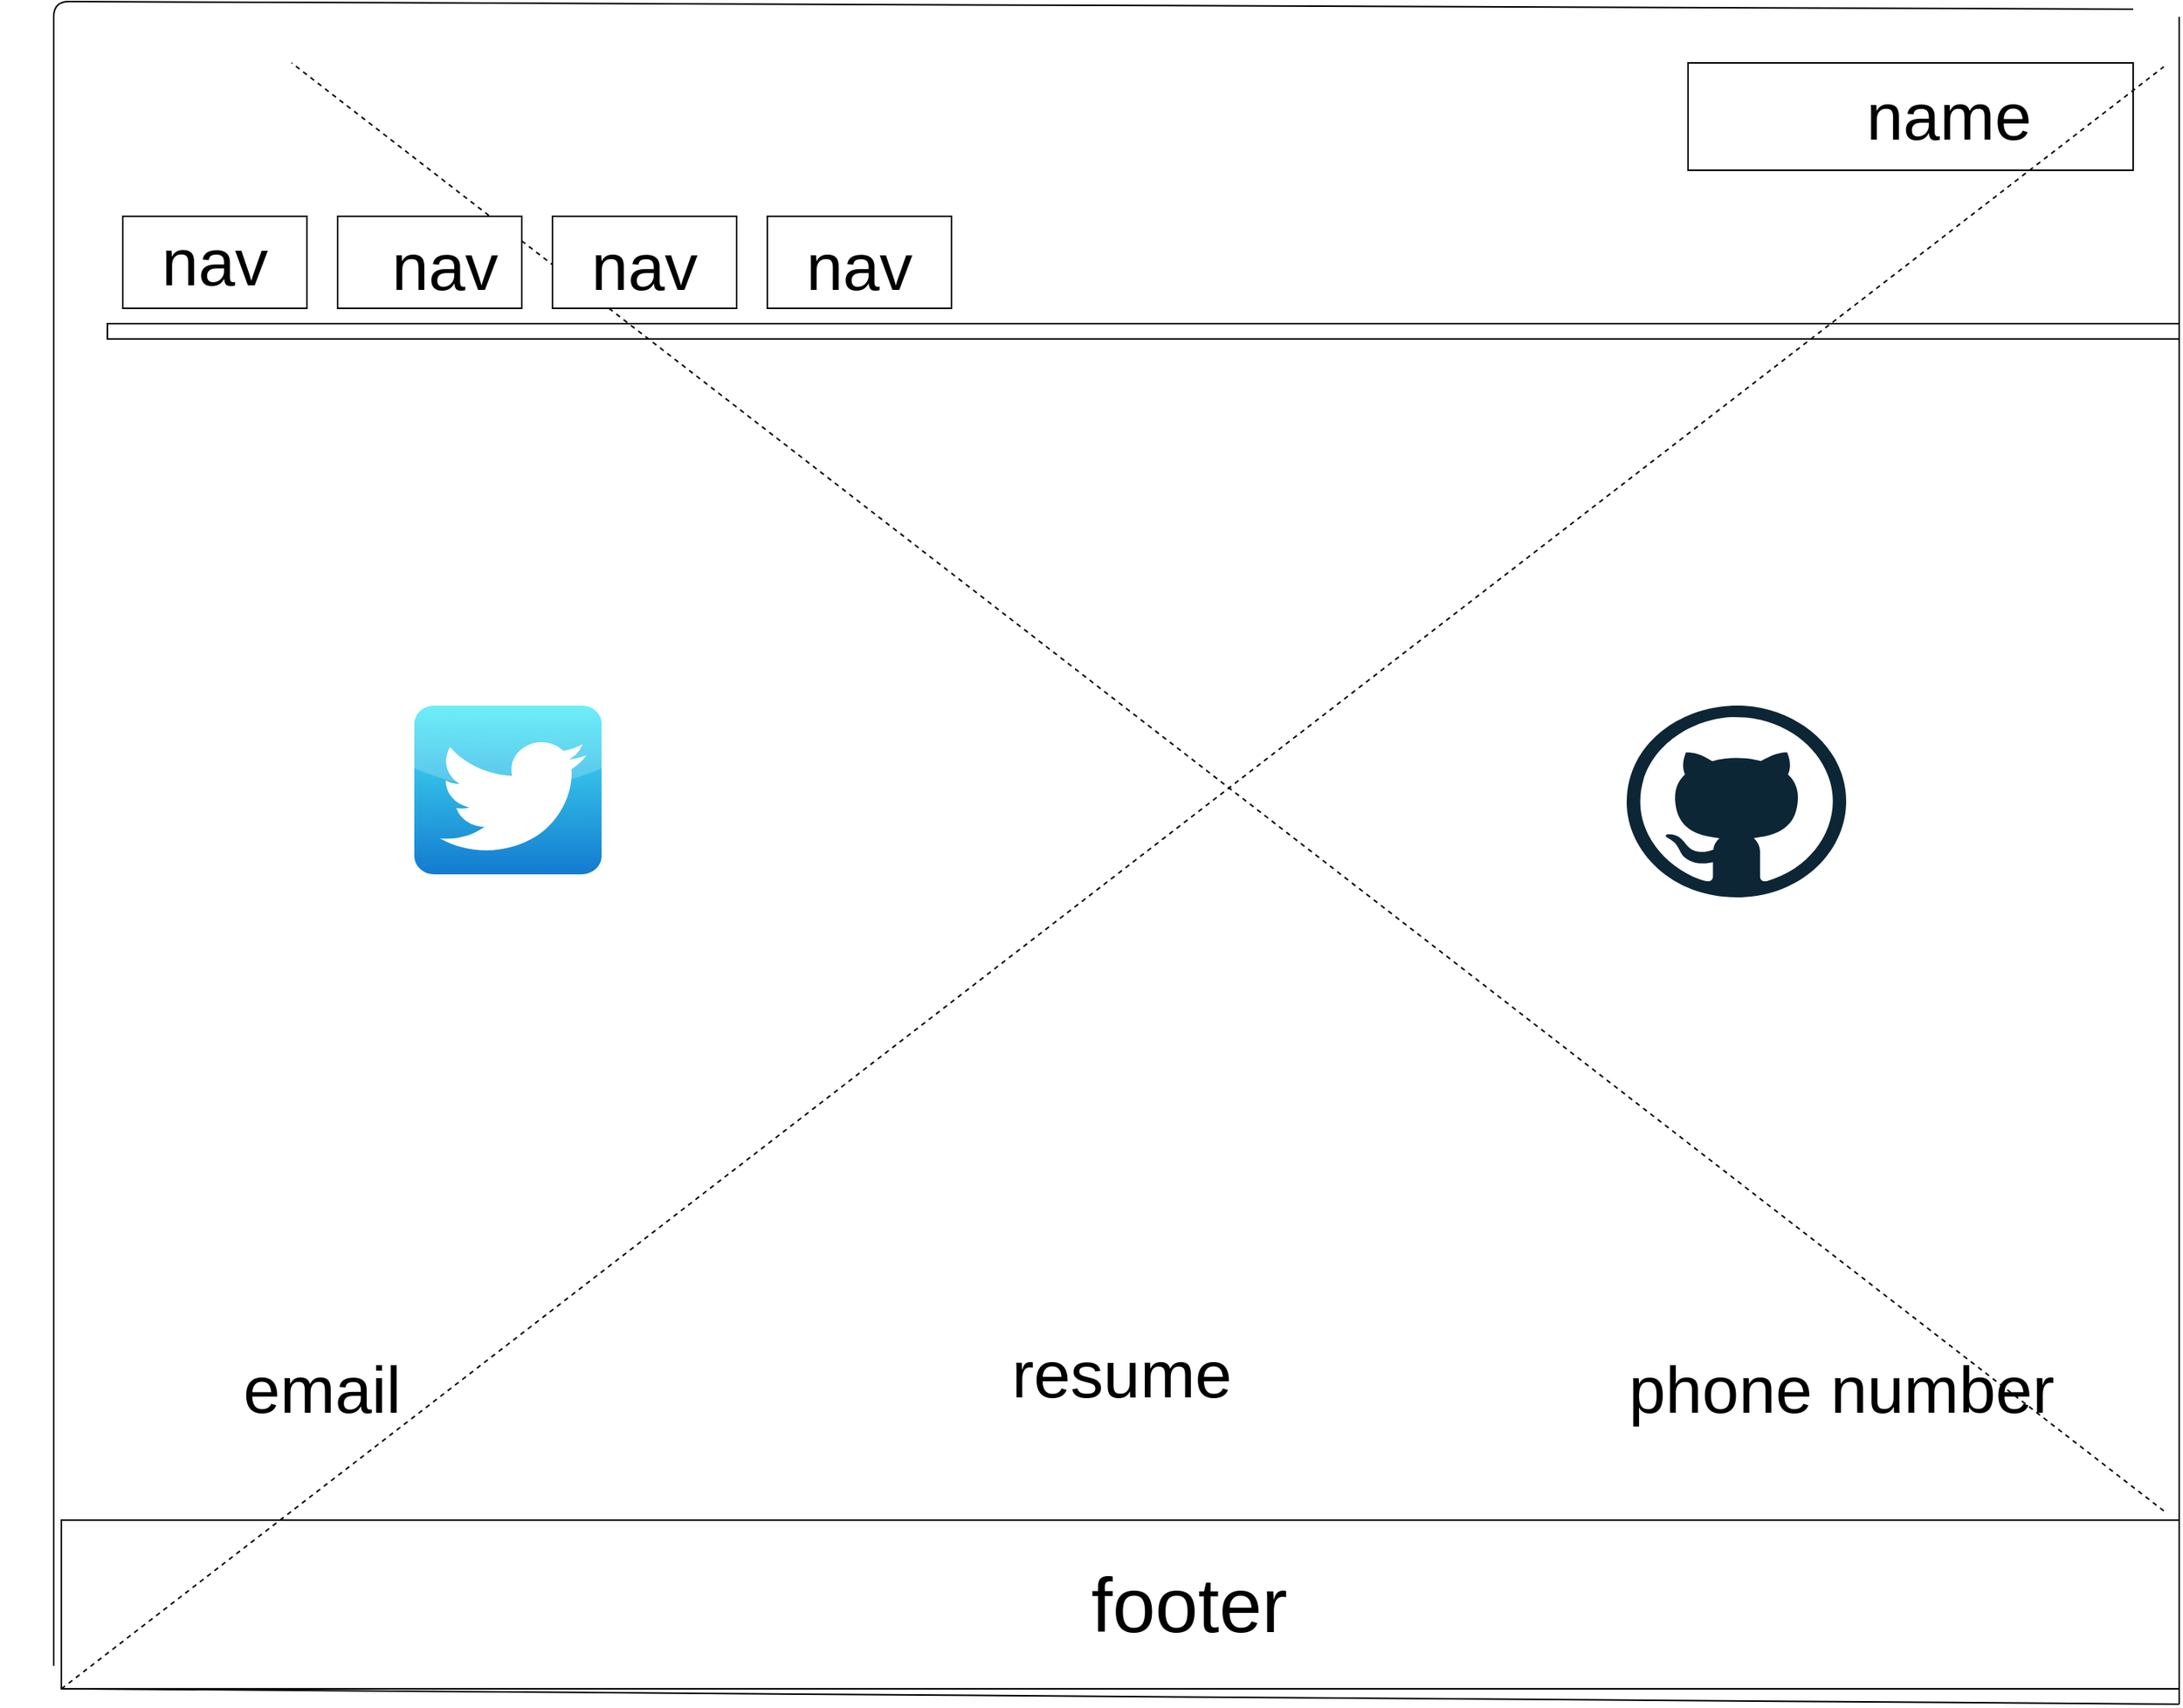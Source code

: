 <mxfile version="13.6.5" type="device"><diagram id="KaYEQry_LbOv4SLQJEKE" name="Page-1"><mxGraphModel dx="3422" dy="2497" grid="1" gridSize="10" guides="1" tooltips="1" connect="1" arrows="1" fold="1" page="1" pageScale="1" pageWidth="827" pageHeight="1169" math="0" shadow="0"><root><mxCell id="0"/><mxCell id="1" parent="0"/><mxCell id="NBiCOY7E4Hh1WoQ2UVL0-1" value="" style="rounded=0;whiteSpace=wrap;html=1;" parent="1" vertex="1"><mxGeometry x="20" y="200" width="1350" height="10" as="geometry"/></mxCell><mxCell id="NBiCOY7E4Hh1WoQ2UVL0-4" value="" style="endArrow=none;dashed=1;html=1;" parent="1" edge="1"><mxGeometry width="50" height="50" relative="1" as="geometry"><mxPoint x="1360" y="974" as="sourcePoint"/><mxPoint x="140" y="30" as="targetPoint"/></mxGeometry></mxCell><mxCell id="NBiCOY7E4Hh1WoQ2UVL0-5" value="" style="rounded=0;whiteSpace=wrap;html=1;" parent="1" vertex="1"><mxGeometry x="30" y="130" width="120" height="60" as="geometry"/></mxCell><mxCell id="NBiCOY7E4Hh1WoQ2UVL0-6" value="" style="rounded=0;whiteSpace=wrap;html=1;" parent="1" vertex="1"><mxGeometry x="170" y="130" width="120" height="60" as="geometry"/></mxCell><mxCell id="NBiCOY7E4Hh1WoQ2UVL0-7" value="" style="rounded=0;whiteSpace=wrap;html=1;" parent="1" vertex="1"><mxGeometry x="310" y="130" width="120" height="60" as="geometry"/></mxCell><mxCell id="NBiCOY7E4Hh1WoQ2UVL0-9" value="" style="rounded=0;whiteSpace=wrap;html=1;" parent="1" vertex="1"><mxGeometry x="1050" y="30" width="290" height="70" as="geometry"/></mxCell><mxCell id="NBiCOY7E4Hh1WoQ2UVL0-10" value="&lt;span style=&quot;font-size: 43px&quot;&gt;name&lt;/span&gt;" style="text;html=1;strokeColor=none;fillColor=none;align=center;verticalAlign=middle;whiteSpace=wrap;rounded=0;" parent="1" vertex="1"><mxGeometry x="1080" width="280" height="130" as="geometry"/></mxCell><mxCell id="NBiCOY7E4Hh1WoQ2UVL0-12" value="" style="rounded=0;whiteSpace=wrap;html=1;" parent="1" vertex="1"><mxGeometry x="-10" y="980" width="1380" height="110" as="geometry"/></mxCell><mxCell id="NBiCOY7E4Hh1WoQ2UVL0-13" value="&lt;font style=&quot;font-size: 50px&quot;&gt;footer&lt;br&gt;&lt;/font&gt;" style="text;html=1;strokeColor=none;fillColor=none;align=center;verticalAlign=middle;whiteSpace=wrap;rounded=0;" parent="1" vertex="1"><mxGeometry x="350" y="995" width="750" height="80" as="geometry"/></mxCell><mxCell id="NE4iQSnI1jZvKgH_vlwX-1" value="" style="dashed=0;outlineConnect=0;html=1;align=center;labelPosition=center;verticalLabelPosition=bottom;verticalAlign=top;shape=mxgraph.webicons.twitter;fillColor=#49EAF7;gradientColor=#137BD0" parent="1" vertex="1"><mxGeometry x="220" y="449" width="122" height="110" as="geometry"/></mxCell><mxCell id="NE4iQSnI1jZvKgH_vlwX-3" value="" style="dashed=0;outlineConnect=0;html=1;align=center;labelPosition=center;verticalLabelPosition=bottom;verticalAlign=top;shape=mxgraph.weblogos.github" parent="1" vertex="1"><mxGeometry x="1010" y="449" width="143" height="125" as="geometry"/></mxCell><mxCell id="NE4iQSnI1jZvKgH_vlwX-6" value="" style="endArrow=none;html=1;entryX=1;entryY=0;entryDx=0;entryDy=0;" parent="1" edge="1"><mxGeometry width="50" height="50" relative="1" as="geometry"><mxPoint x="-15" y="1075" as="sourcePoint"/><mxPoint x="1340" y="-5" as="targetPoint"/><Array as="points"><mxPoint x="-15" y="-10"/></Array></mxGeometry></mxCell><mxCell id="NE4iQSnI1jZvKgH_vlwX-7" value="" style="endArrow=none;html=1;" parent="1" edge="1"><mxGeometry width="50" height="50" relative="1" as="geometry"><mxPoint y="1090" as="sourcePoint"/><mxPoint x="1370" y="1100" as="targetPoint"/></mxGeometry></mxCell><mxCell id="NE4iQSnI1jZvKgH_vlwX-2" value="" style="shape=image;html=1;verticalAlign=top;verticalLabelPosition=bottom;labelBackgroundColor=#ffffff;imageAspect=0;aspect=fixed;image=https://cdn4.iconfinder.com/data/icons/simplicity-vector-icon-set/128/linkin.png" parent="1" vertex="1"><mxGeometry x="626" y="440" width="128" height="128" as="geometry"/></mxCell><mxCell id="NE4iQSnI1jZvKgH_vlwX-8" value="" style="endArrow=none;dashed=1;html=1;exitX=0;exitY=1;exitDx=0;exitDy=0;entryX=1;entryY=0.25;entryDx=0;entryDy=0;" parent="1" source="NBiCOY7E4Hh1WoQ2UVL0-12" target="NBiCOY7E4Hh1WoQ2UVL0-10" edge="1"><mxGeometry width="50" height="50" relative="1" as="geometry"><mxPoint y="1080.0" as="sourcePoint"/><mxPoint x="830" as="targetPoint"/></mxGeometry></mxCell><mxCell id="NE4iQSnI1jZvKgH_vlwX-9" value="" style="endArrow=none;html=1;" parent="1" edge="1"><mxGeometry width="50" height="50" relative="1" as="geometry"><mxPoint x="1370" y="1100" as="sourcePoint"/><mxPoint x="1370" as="targetPoint"/><Array as="points"><mxPoint x="1370" y="650"/></Array></mxGeometry></mxCell><mxCell id="2O5-ZvAv8fevmJDjsXgu-2" value="&lt;span style=&quot;font-size: 43px&quot;&gt;email&lt;br&gt;&lt;/span&gt;" style="text;html=1;strokeColor=none;fillColor=none;align=center;verticalAlign=middle;whiteSpace=wrap;rounded=0;" parent="1" vertex="1"><mxGeometry x="20" y="830" width="280" height="130" as="geometry"/></mxCell><mxCell id="2O5-ZvAv8fevmJDjsXgu-4" value="" style="rounded=0;whiteSpace=wrap;html=1;" parent="1" vertex="1"><mxGeometry x="450" y="130" width="120" height="60" as="geometry"/></mxCell><mxCell id="2O5-ZvAv8fevmJDjsXgu-5" value="&lt;span style=&quot;font-size: 43px&quot;&gt;nav&lt;br&gt;&lt;/span&gt;" style="text;html=1;strokeColor=none;fillColor=none;align=center;verticalAlign=middle;whiteSpace=wrap;rounded=0;" parent="1" vertex="1"><mxGeometry x="-50" y="95" width="280" height="130" as="geometry"/></mxCell><mxCell id="2O5-ZvAv8fevmJDjsXgu-6" value="&lt;span style=&quot;font-size: 43px&quot;&gt;nav&lt;br&gt;&lt;/span&gt;" style="text;html=1;strokeColor=none;fillColor=none;align=center;verticalAlign=middle;whiteSpace=wrap;rounded=0;" parent="1" vertex="1"><mxGeometry x="100" y="97.5" width="280" height="130" as="geometry"/></mxCell><mxCell id="2O5-ZvAv8fevmJDjsXgu-7" value="&lt;span style=&quot;font-size: 43px&quot;&gt;nav&lt;br&gt;&lt;/span&gt;" style="text;html=1;strokeColor=none;fillColor=none;align=center;verticalAlign=middle;whiteSpace=wrap;rounded=0;" parent="1" vertex="1"><mxGeometry x="370" y="97.5" width="280" height="130" as="geometry"/></mxCell><mxCell id="2O5-ZvAv8fevmJDjsXgu-8" value="&lt;span style=&quot;font-size: 43px&quot;&gt;nav&lt;br&gt;&lt;/span&gt;" style="text;html=1;strokeColor=none;fillColor=none;align=center;verticalAlign=middle;whiteSpace=wrap;rounded=0;" parent="1" vertex="1"><mxGeometry x="230" y="97.5" width="280" height="130" as="geometry"/></mxCell><mxCell id="2O5-ZvAv8fevmJDjsXgu-9" value="&lt;span style=&quot;font-size: 43px&quot;&gt;resume&amp;nbsp;&lt;br&gt;&lt;/span&gt;" style="text;html=1;strokeColor=none;fillColor=none;align=center;verticalAlign=middle;whiteSpace=wrap;rounded=0;" parent="1" vertex="1"><mxGeometry x="547" y="820" width="280" height="130" as="geometry"/></mxCell><mxCell id="2O5-ZvAv8fevmJDjsXgu-3" value="&lt;span style=&quot;font-size: 43px&quot;&gt;phone number&lt;br&gt;&lt;/span&gt;" style="text;html=1;strokeColor=none;fillColor=none;align=center;verticalAlign=middle;whiteSpace=wrap;rounded=0;" parent="1" vertex="1"><mxGeometry x="1010" y="830" width="280" height="130" as="geometry"/></mxCell></root></mxGraphModel></diagram></mxfile>